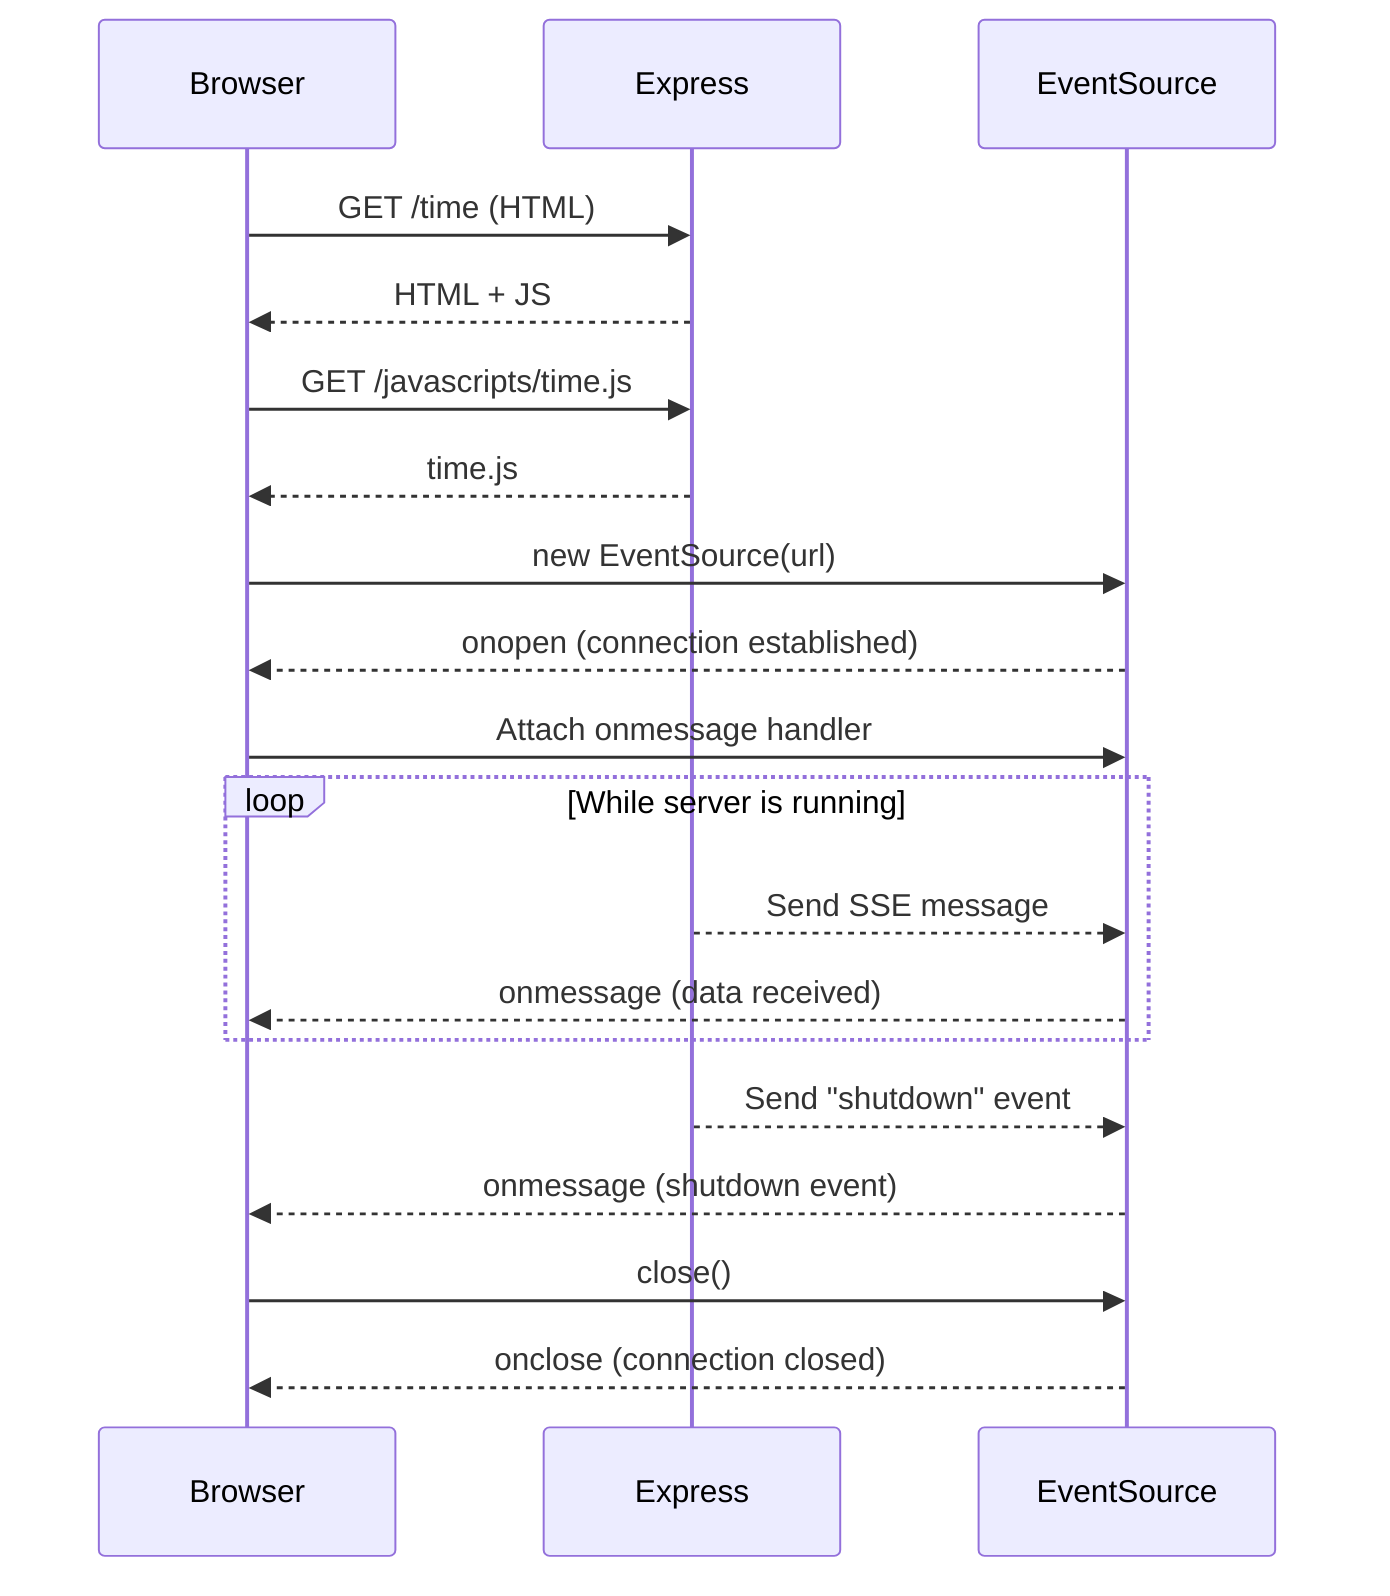 sequenceDiagram
    participant Browser
    participant Express
    participant EventSource
    Browser->>Express: GET /time (HTML)
    Express-->>Browser: HTML + JS
    Browser->>Express: GET /javascripts/time.js
    Express-->>Browser: time.js
    Browser->>EventSource: new EventSource(url)
    EventSource-->>Browser: onopen (connection established)
    Browser->>EventSource: Attach onmessage handler
    loop While server is running
        Express-->>EventSource: Send SSE message
        EventSource-->>Browser: onmessage (data received)
    end
    Express-->>EventSource: Send "shutdown" event
    EventSource-->>Browser: onmessage (shutdown event)
    Browser->>EventSource: close()
    EventSource-->>Browser: onclose (connection closed)